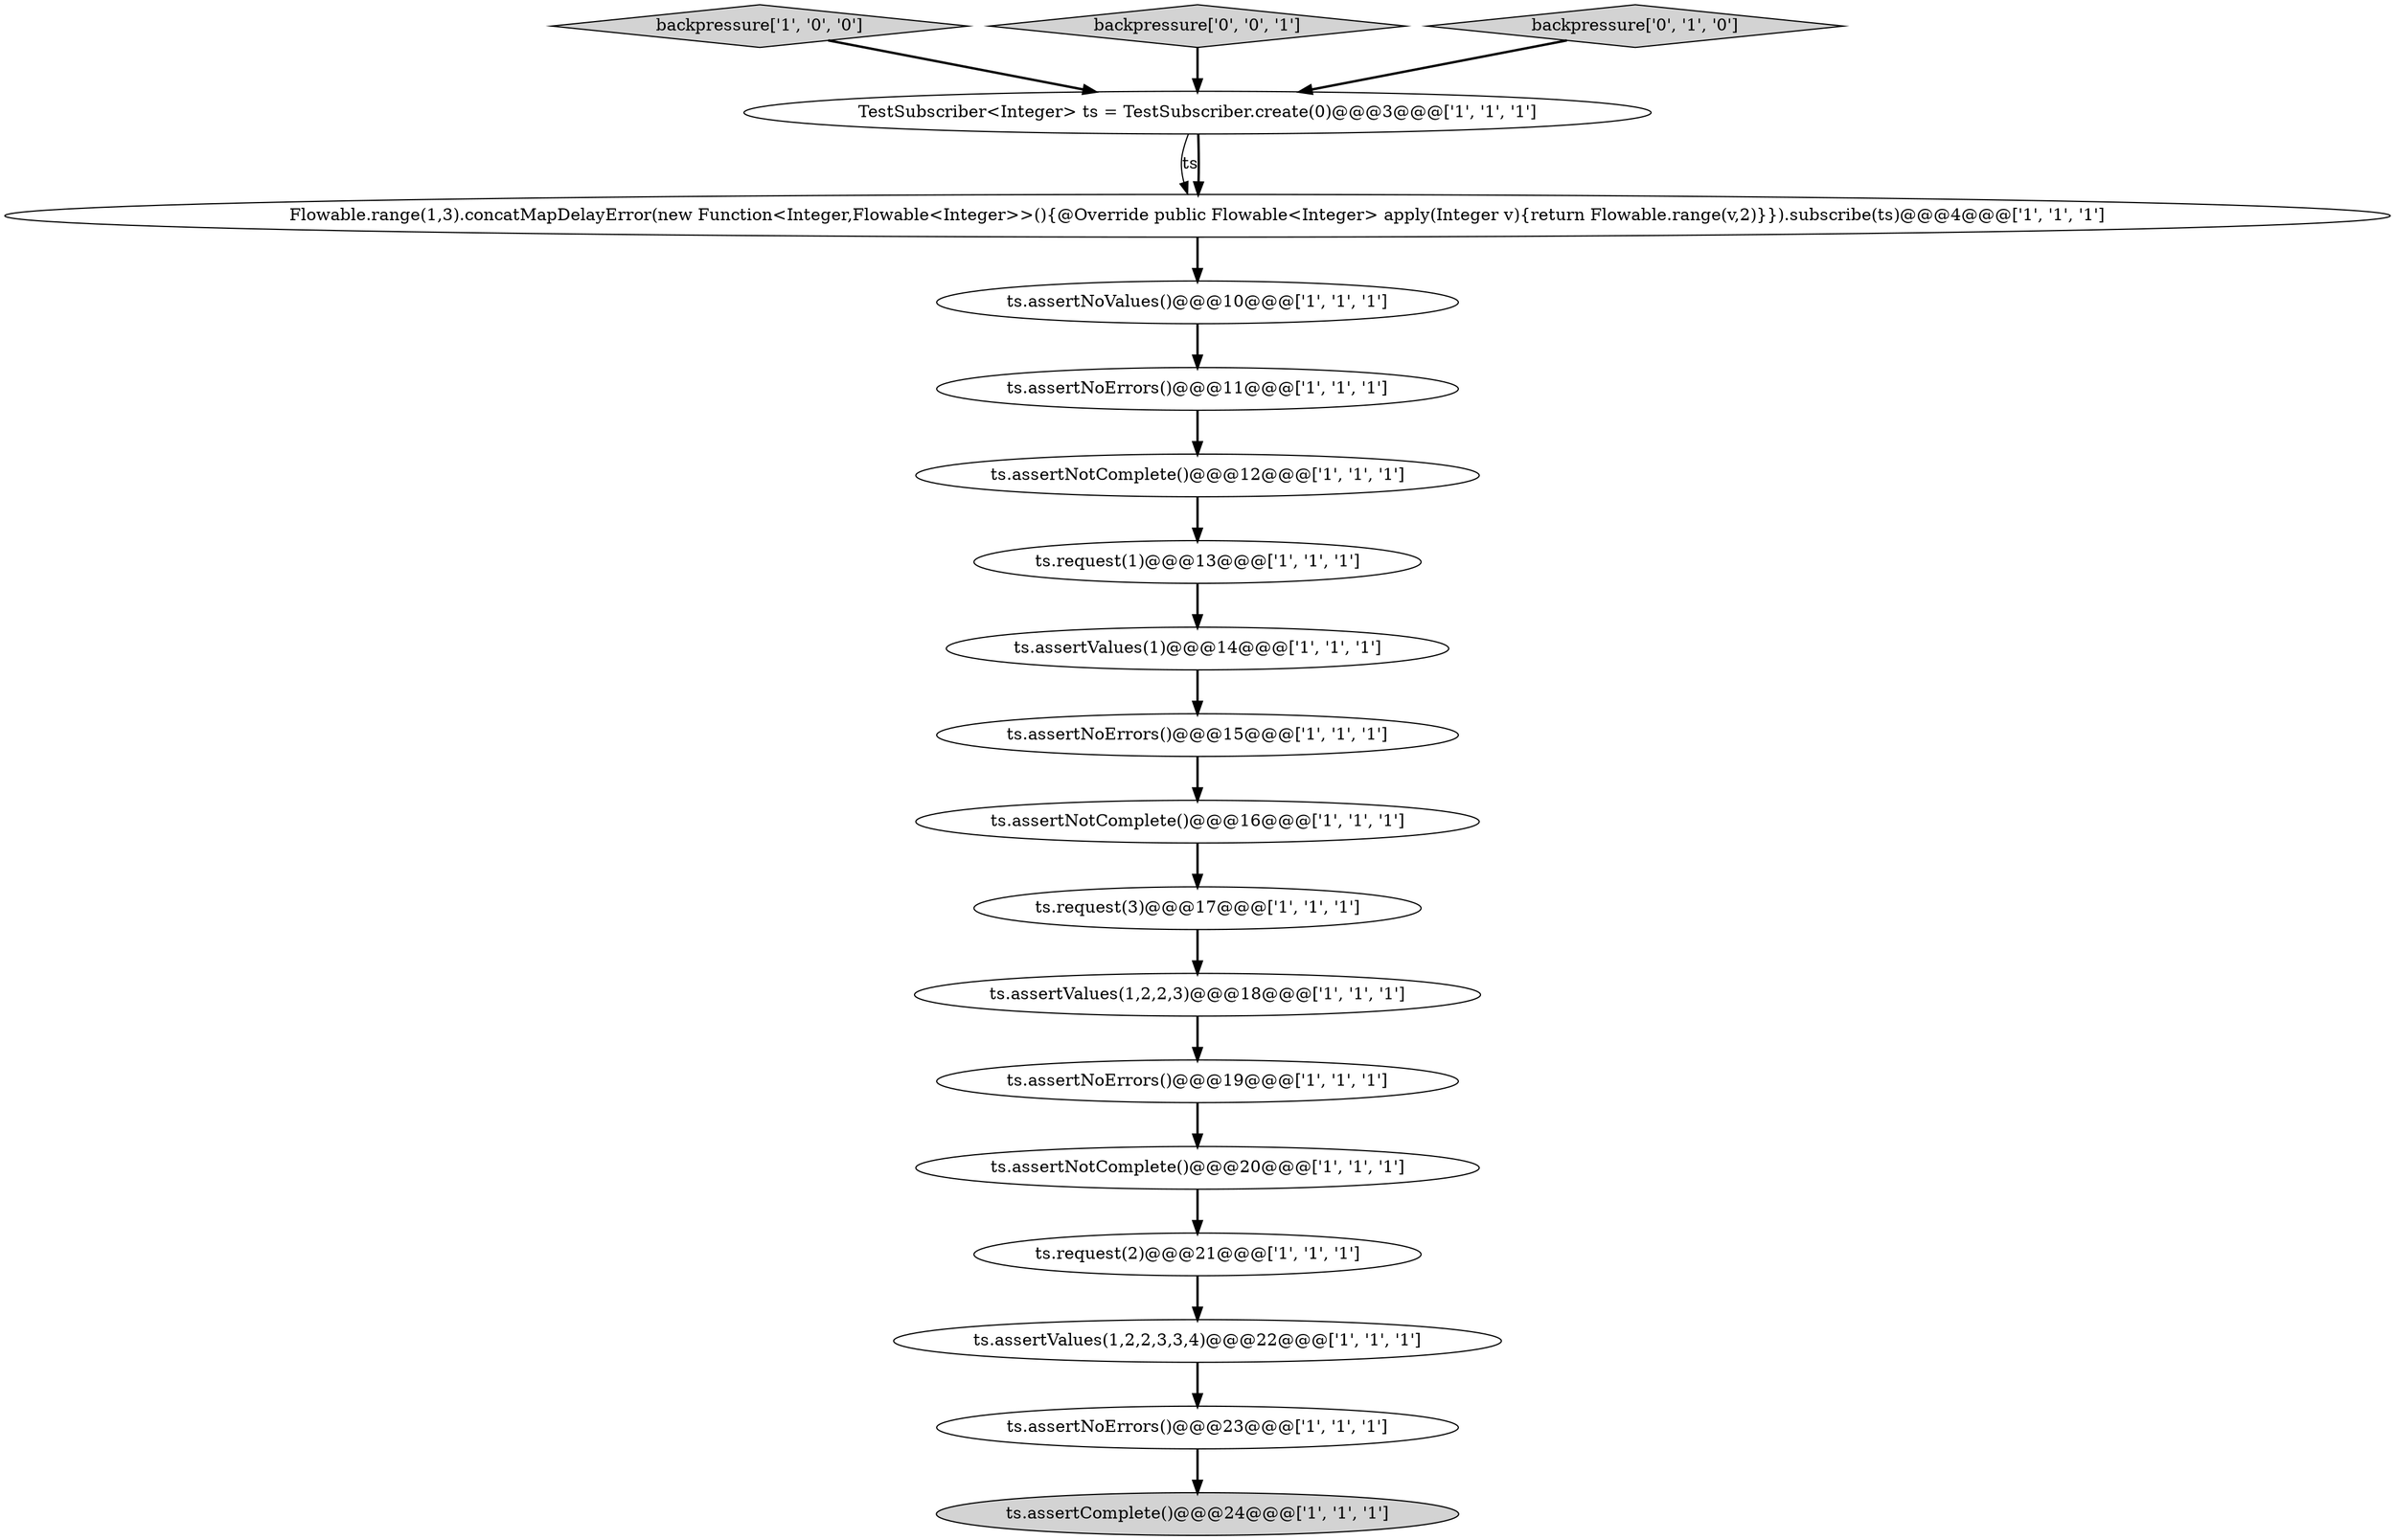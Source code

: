 digraph {
14 [style = filled, label = "ts.assertNotComplete()@@@20@@@['1', '1', '1']", fillcolor = white, shape = ellipse image = "AAA0AAABBB1BBB"];
10 [style = filled, label = "ts.assertNoErrors()@@@19@@@['1', '1', '1']", fillcolor = white, shape = ellipse image = "AAA0AAABBB1BBB"];
8 [style = filled, label = "ts.assertNotComplete()@@@16@@@['1', '1', '1']", fillcolor = white, shape = ellipse image = "AAA0AAABBB1BBB"];
3 [style = filled, label = "ts.assertNoErrors()@@@23@@@['1', '1', '1']", fillcolor = white, shape = ellipse image = "AAA0AAABBB1BBB"];
17 [style = filled, label = "ts.assertValues(1)@@@14@@@['1', '1', '1']", fillcolor = white, shape = ellipse image = "AAA0AAABBB1BBB"];
7 [style = filled, label = "ts.request(1)@@@13@@@['1', '1', '1']", fillcolor = white, shape = ellipse image = "AAA0AAABBB1BBB"];
5 [style = filled, label = "ts.assertValues(1,2,2,3,3,4)@@@22@@@['1', '1', '1']", fillcolor = white, shape = ellipse image = "AAA0AAABBB1BBB"];
15 [style = filled, label = "backpressure['1', '0', '0']", fillcolor = lightgray, shape = diamond image = "AAA0AAABBB1BBB"];
19 [style = filled, label = "backpressure['0', '0', '1']", fillcolor = lightgray, shape = diamond image = "AAA0AAABBB3BBB"];
0 [style = filled, label = "ts.request(2)@@@21@@@['1', '1', '1']", fillcolor = white, shape = ellipse image = "AAA0AAABBB1BBB"];
12 [style = filled, label = "ts.request(3)@@@17@@@['1', '1', '1']", fillcolor = white, shape = ellipse image = "AAA0AAABBB1BBB"];
18 [style = filled, label = "backpressure['0', '1', '0']", fillcolor = lightgray, shape = diamond image = "AAA0AAABBB2BBB"];
4 [style = filled, label = "ts.assertNotComplete()@@@12@@@['1', '1', '1']", fillcolor = white, shape = ellipse image = "AAA0AAABBB1BBB"];
2 [style = filled, label = "ts.assertComplete()@@@24@@@['1', '1', '1']", fillcolor = lightgray, shape = ellipse image = "AAA0AAABBB1BBB"];
6 [style = filled, label = "ts.assertNoErrors()@@@11@@@['1', '1', '1']", fillcolor = white, shape = ellipse image = "AAA0AAABBB1BBB"];
11 [style = filled, label = "ts.assertValues(1,2,2,3)@@@18@@@['1', '1', '1']", fillcolor = white, shape = ellipse image = "AAA0AAABBB1BBB"];
13 [style = filled, label = "ts.assertNoErrors()@@@15@@@['1', '1', '1']", fillcolor = white, shape = ellipse image = "AAA0AAABBB1BBB"];
1 [style = filled, label = "TestSubscriber<Integer> ts = TestSubscriber.create(0)@@@3@@@['1', '1', '1']", fillcolor = white, shape = ellipse image = "AAA0AAABBB1BBB"];
9 [style = filled, label = "ts.assertNoValues()@@@10@@@['1', '1', '1']", fillcolor = white, shape = ellipse image = "AAA0AAABBB1BBB"];
16 [style = filled, label = "Flowable.range(1,3).concatMapDelayError(new Function<Integer,Flowable<Integer>>(){@Override public Flowable<Integer> apply(Integer v){return Flowable.range(v,2)}}).subscribe(ts)@@@4@@@['1', '1', '1']", fillcolor = white, shape = ellipse image = "AAA0AAABBB1BBB"];
7->17 [style = bold, label=""];
18->1 [style = bold, label=""];
1->16 [style = solid, label="ts"];
12->11 [style = bold, label=""];
5->3 [style = bold, label=""];
11->10 [style = bold, label=""];
13->8 [style = bold, label=""];
0->5 [style = bold, label=""];
1->16 [style = bold, label=""];
4->7 [style = bold, label=""];
14->0 [style = bold, label=""];
6->4 [style = bold, label=""];
17->13 [style = bold, label=""];
8->12 [style = bold, label=""];
15->1 [style = bold, label=""];
19->1 [style = bold, label=""];
10->14 [style = bold, label=""];
3->2 [style = bold, label=""];
9->6 [style = bold, label=""];
16->9 [style = bold, label=""];
}
